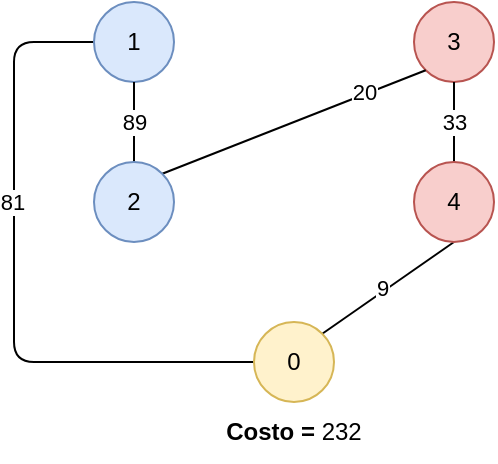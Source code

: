 <mxfile version="20.8.5" type="device"><diagram id="KT6BVVwpZQ-PzByDmpSR" name="Page-1"><mxGraphModel dx="2074" dy="1894" grid="1" gridSize="10" guides="1" tooltips="1" connect="1" arrows="1" fold="1" page="1" pageScale="1" pageWidth="1169" pageHeight="827" math="0" shadow="0"><root><mxCell id="0"/><mxCell id="1" parent="0"/><mxCell id="V3zKbNotuUNxuS-SZ1xN-130" style="edgeStyle=none;rounded=1;orthogonalLoop=1;jettySize=auto;html=1;exitX=0;exitY=0.5;exitDx=0;exitDy=0;entryX=0;entryY=0.5;entryDx=0;entryDy=0;endArrow=none;endFill=0;strokeColor=default;" parent="1" source="V3zKbNotuUNxuS-SZ1xN-132" target="V3zKbNotuUNxuS-SZ1xN-150" edge="1"><mxGeometry relative="1" as="geometry"><Array as="points"><mxPoint x="560" y="-700"/><mxPoint x="560" y="-540"/></Array></mxGeometry></mxCell><mxCell id="V3zKbNotuUNxuS-SZ1xN-131" value="81" style="edgeLabel;html=1;align=center;verticalAlign=middle;resizable=0;points=[];" parent="V3zKbNotuUNxuS-SZ1xN-130" vertex="1" connectable="0"><mxGeometry x="-0.418" y="-1" relative="1" as="geometry"><mxPoint y="27" as="offset"/></mxGeometry></mxCell><mxCell id="V3zKbNotuUNxuS-SZ1xN-132" value="1" style="ellipse;whiteSpace=wrap;html=1;aspect=fixed;fillColor=#dae8fc;strokeColor=#6c8ebf;" parent="1" vertex="1"><mxGeometry x="600" y="-720" width="40" height="40" as="geometry"/></mxCell><mxCell id="V3zKbNotuUNxuS-SZ1xN-135" value="3" style="ellipse;whiteSpace=wrap;html=1;aspect=fixed;fillColor=#f8cecc;strokeColor=#b85450;" parent="1" vertex="1"><mxGeometry x="760" y="-720" width="40" height="40" as="geometry"/></mxCell><mxCell id="V3zKbNotuUNxuS-SZ1xN-136" style="edgeStyle=none;rounded=0;orthogonalLoop=1;jettySize=auto;html=1;exitX=1;exitY=0;exitDx=0;exitDy=0;entryX=0;entryY=1;entryDx=0;entryDy=0;endArrow=none;endFill=0;strokeColor=default;" parent="1" source="V3zKbNotuUNxuS-SZ1xN-144" target="V3zKbNotuUNxuS-SZ1xN-135" edge="1"><mxGeometry relative="1" as="geometry"/></mxCell><mxCell id="V3zKbNotuUNxuS-SZ1xN-137" value="20" style="edgeLabel;html=1;align=center;verticalAlign=middle;resizable=0;points=[];" parent="V3zKbNotuUNxuS-SZ1xN-136" vertex="1" connectable="0"><mxGeometry x="0.544" y="1" relative="1" as="geometry"><mxPoint as="offset"/></mxGeometry></mxCell><mxCell id="V3zKbNotuUNxuS-SZ1xN-140" style="edgeStyle=none;rounded=0;orthogonalLoop=1;jettySize=auto;html=1;exitX=0.5;exitY=0;exitDx=0;exitDy=0;entryX=0.5;entryY=1;entryDx=0;entryDy=0;endArrow=none;endFill=0;strokeColor=default;" parent="1" source="V3zKbNotuUNxuS-SZ1xN-144" target="V3zKbNotuUNxuS-SZ1xN-132" edge="1"><mxGeometry relative="1" as="geometry"/></mxCell><mxCell id="V3zKbNotuUNxuS-SZ1xN-141" value="89" style="edgeLabel;html=1;align=center;verticalAlign=middle;resizable=0;points=[];" parent="V3zKbNotuUNxuS-SZ1xN-140" vertex="1" connectable="0"><mxGeometry x="-0.4" relative="1" as="geometry"><mxPoint y="-8" as="offset"/></mxGeometry></mxCell><mxCell id="V3zKbNotuUNxuS-SZ1xN-144" value="2" style="ellipse;whiteSpace=wrap;html=1;aspect=fixed;fillColor=#dae8fc;strokeColor=#6c8ebf;" parent="1" vertex="1"><mxGeometry x="600" y="-640" width="40" height="40" as="geometry"/></mxCell><mxCell id="V3zKbNotuUNxuS-SZ1xN-145" style="edgeStyle=none;rounded=0;orthogonalLoop=1;jettySize=auto;html=1;exitX=0.5;exitY=0;exitDx=0;exitDy=0;entryX=0.5;entryY=1;entryDx=0;entryDy=0;endArrow=none;endFill=0;strokeColor=default;" parent="1" source="V3zKbNotuUNxuS-SZ1xN-149" target="V3zKbNotuUNxuS-SZ1xN-135" edge="1"><mxGeometry relative="1" as="geometry"/></mxCell><mxCell id="V3zKbNotuUNxuS-SZ1xN-146" value="33" style="edgeLabel;html=1;align=center;verticalAlign=middle;resizable=0;points=[];" parent="V3zKbNotuUNxuS-SZ1xN-145" vertex="1" connectable="0"><mxGeometry x="-0.286" relative="1" as="geometry"><mxPoint y="-6" as="offset"/></mxGeometry></mxCell><mxCell id="V3zKbNotuUNxuS-SZ1xN-147" style="edgeStyle=none;rounded=0;orthogonalLoop=1;jettySize=auto;html=1;exitX=0.5;exitY=1;exitDx=0;exitDy=0;entryX=1;entryY=0;entryDx=0;entryDy=0;endArrow=none;endFill=0;strokeColor=default;" parent="1" source="V3zKbNotuUNxuS-SZ1xN-149" target="V3zKbNotuUNxuS-SZ1xN-150" edge="1"><mxGeometry relative="1" as="geometry"/></mxCell><mxCell id="V3zKbNotuUNxuS-SZ1xN-148" value="9" style="edgeLabel;html=1;align=center;verticalAlign=middle;resizable=0;points=[];" parent="V3zKbNotuUNxuS-SZ1xN-147" vertex="1" connectable="0"><mxGeometry x="0.335" y="2" relative="1" as="geometry"><mxPoint x="7" y="-9" as="offset"/></mxGeometry></mxCell><mxCell id="V3zKbNotuUNxuS-SZ1xN-149" value="4" style="ellipse;whiteSpace=wrap;html=1;aspect=fixed;fillColor=#f8cecc;strokeColor=#b85450;" parent="1" vertex="1"><mxGeometry x="760" y="-640" width="40" height="40" as="geometry"/></mxCell><mxCell id="V3zKbNotuUNxuS-SZ1xN-150" value="0" style="ellipse;whiteSpace=wrap;html=1;aspect=fixed;fillColor=#fff2cc;strokeColor=#d6b656;" parent="1" vertex="1"><mxGeometry x="680" y="-560" width="40" height="40" as="geometry"/></mxCell><mxCell id="eD6-m3pQ83iTV-cDm1KT-4" value="&lt;b&gt;Costo =&lt;/b&gt;&amp;nbsp;232" style="text;html=1;strokeColor=none;fillColor=none;align=center;verticalAlign=middle;whiteSpace=wrap;rounded=0;" parent="1" vertex="1"><mxGeometry x="660" y="-520" width="80" height="30" as="geometry"/></mxCell></root></mxGraphModel></diagram></mxfile>